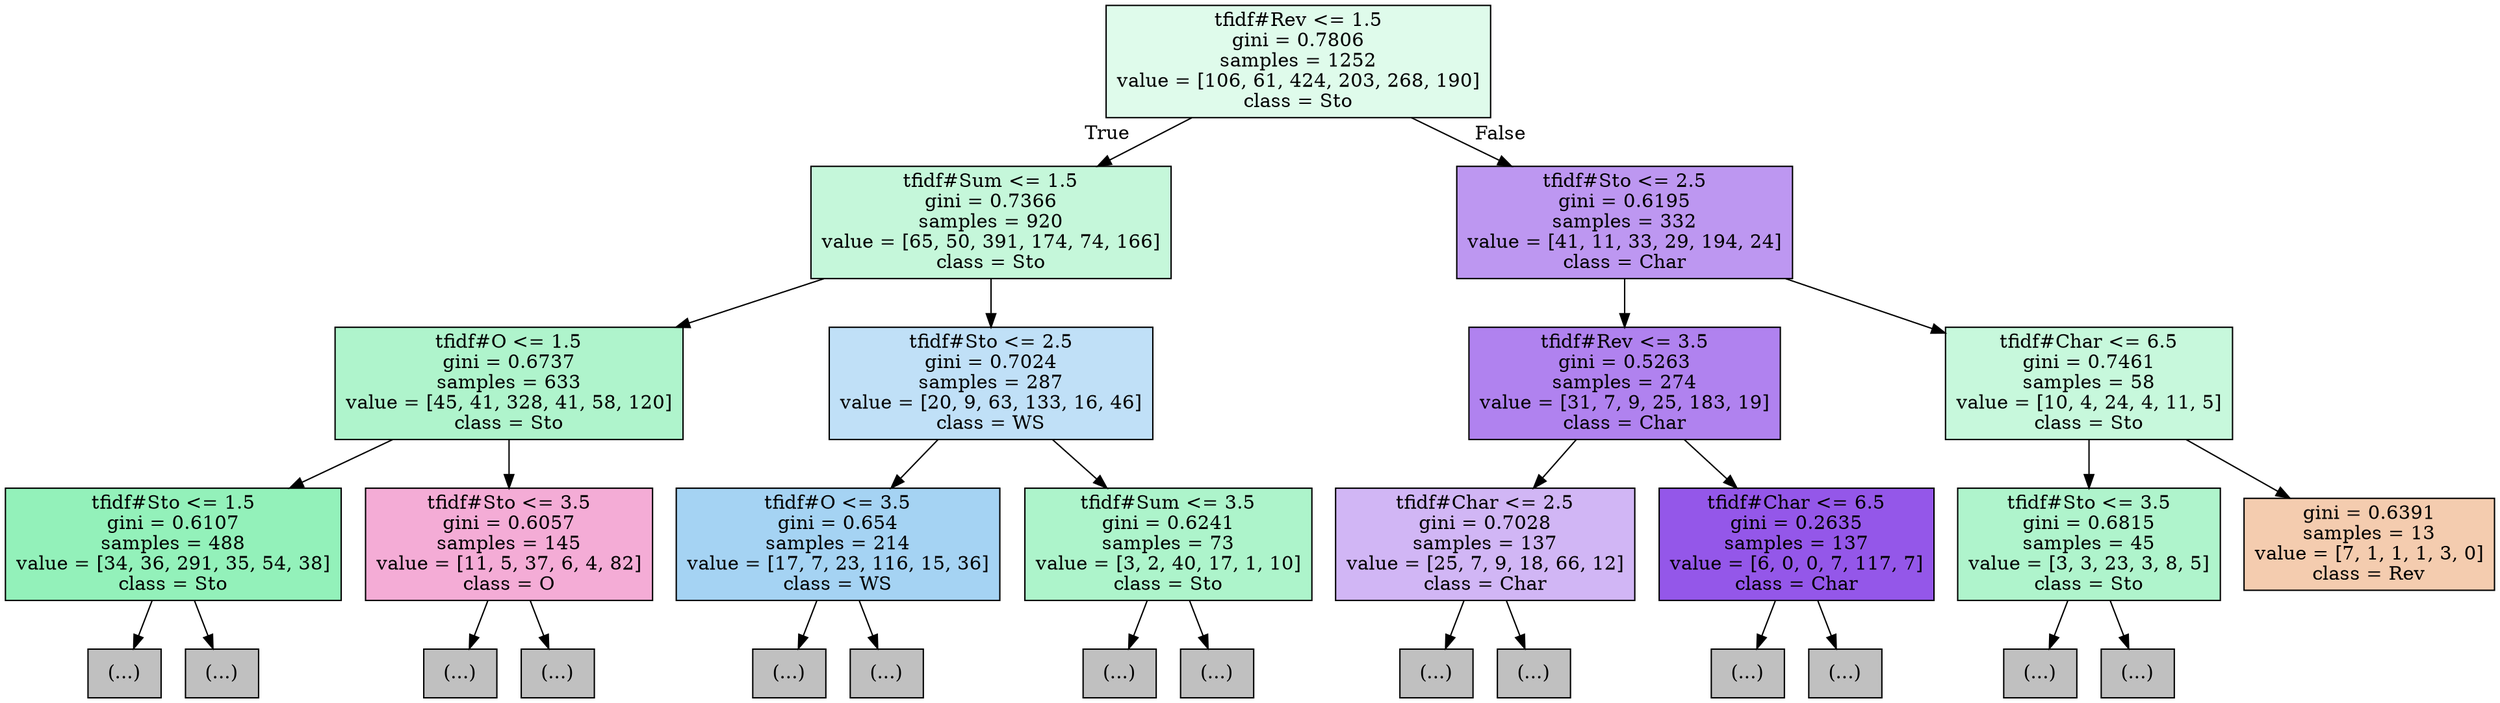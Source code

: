 digraph Tree {
node [shape=box, style="filled", color="black"] ;
0 [label="tfidf#Rev <= 1.5\ngini = 0.7806\nsamples = 1252\nvalue = [106, 61, 424, 203, 268, 190]\nclass = Sto", fillcolor="#39e58128"] ;
1 [label="tfidf#Sum <= 1.5\ngini = 0.7366\nsamples = 920\nvalue = [65, 50, 391, 174, 74, 166]\nclass = Sto", fillcolor="#39e5814a"] ;
0 -> 1 [labeldistance=2.5, labelangle=45, headlabel="True"] ;
2 [label="tfidf#O <= 1.5\ngini = 0.6737\nsamples = 633\nvalue = [45, 41, 328, 41, 58, 120]\nclass = Sto", fillcolor="#39e58167"] ;
1 -> 2 ;
3 [label="tfidf#Sto <= 1.5\ngini = 0.6107\nsamples = 488\nvalue = [34, 36, 291, 35, 54, 38]\nclass = Sto", fillcolor="#39e5818b"] ;
2 -> 3 ;
4 [label="(...)", fillcolor="#C0C0C0"] ;
3 -> 4 ;
37 [label="(...)", fillcolor="#C0C0C0"] ;
3 -> 37 ;
58 [label="tfidf#Sto <= 3.5\ngini = 0.6057\nsamples = 145\nvalue = [11, 5, 37, 6, 4, 82]\nclass = O", fillcolor="#e5399d6a"] ;
2 -> 58 ;
59 [label="(...)", fillcolor="#C0C0C0"] ;
58 -> 59 ;
72 [label="(...)", fillcolor="#C0C0C0"] ;
58 -> 72 ;
73 [label="tfidf#Sto <= 2.5\ngini = 0.7024\nsamples = 287\nvalue = [20, 9, 63, 133, 16, 46]\nclass = WS", fillcolor="#399de550"] ;
1 -> 73 ;
74 [label="tfidf#O <= 3.5\ngini = 0.654\nsamples = 214\nvalue = [17, 7, 23, 116, 15, 36]\nclass = WS", fillcolor="#399de573"] ;
73 -> 74 ;
75 [label="(...)", fillcolor="#C0C0C0"] ;
74 -> 75 ;
94 [label="(...)", fillcolor="#C0C0C0"] ;
74 -> 94 ;
95 [label="tfidf#Sum <= 3.5\ngini = 0.6241\nsamples = 73\nvalue = [3, 2, 40, 17, 1, 10]\nclass = Sto", fillcolor="#39e58169"] ;
73 -> 95 ;
96 [label="(...)", fillcolor="#C0C0C0"] ;
95 -> 96 ;
101 [label="(...)", fillcolor="#C0C0C0"] ;
95 -> 101 ;
102 [label="tfidf#Sto <= 2.5\ngini = 0.6195\nsamples = 332\nvalue = [41, 11, 33, 29, 194, 24]\nclass = Char", fillcolor="#8139e586"] ;
0 -> 102 [labeldistance=2.5, labelangle=-45, headlabel="False"] ;
103 [label="tfidf#Rev <= 3.5\ngini = 0.5263\nsamples = 274\nvalue = [31, 7, 9, 25, 183, 19]\nclass = Char", fillcolor="#8139e5a0"] ;
102 -> 103 ;
104 [label="tfidf#Char <= 2.5\ngini = 0.7028\nsamples = 137\nvalue = [25, 7, 9, 18, 66, 12]\nclass = Char", fillcolor="#8139e55d"] ;
103 -> 104 ;
105 [label="(...)", fillcolor="#C0C0C0"] ;
104 -> 105 ;
116 [label="(...)", fillcolor="#C0C0C0"] ;
104 -> 116 ;
121 [label="tfidf#Char <= 6.5\ngini = 0.2635\nsamples = 137\nvalue = [6, 0, 0, 7, 117, 7]\nclass = Char", fillcolor="#8139e5d8"] ;
103 -> 121 ;
122 [label="(...)", fillcolor="#C0C0C0"] ;
121 -> 122 ;
129 [label="(...)", fillcolor="#C0C0C0"] ;
121 -> 129 ;
130 [label="tfidf#Char <= 6.5\ngini = 0.7461\nsamples = 58\nvalue = [10, 4, 24, 4, 11, 5]\nclass = Sto", fillcolor="#39e58147"] ;
102 -> 130 ;
131 [label="tfidf#Sto <= 3.5\ngini = 0.6815\nsamples = 45\nvalue = [3, 3, 23, 3, 8, 5]\nclass = Sto", fillcolor="#39e58167"] ;
130 -> 131 ;
132 [label="(...)", fillcolor="#C0C0C0"] ;
131 -> 132 ;
133 [label="(...)", fillcolor="#C0C0C0"] ;
131 -> 133 ;
136 [label="gini = 0.6391\nsamples = 13\nvalue = [7, 1, 1, 1, 3, 0]\nclass = Rev", fillcolor="#e5813966"] ;
130 -> 136 ;
}